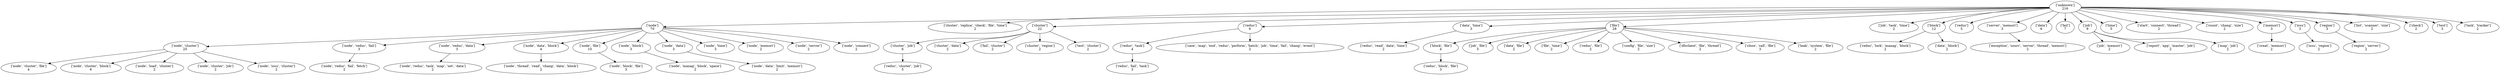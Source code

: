strict digraph  {
	"['unknown']
216" -> "['node']
70";
	"['unknown']
216" -> "['cluster', 'replica', 'check', 'file', 'time']
2";
	"['unknown']
216" -> "['cluster']
22";
	"['unknown']
216" -> "['reduc']
6";
	"['unknown']
216" -> "['data', 'time']
3";
	"['unknown']
216" -> "['file']
28";
	"['unknown']
216" -> "['job', 'task', 'time']
2";
	"['unknown']
216" -> "['block']
12";
	"['unknown']
216" -> "['reduc']
5";
	"['unknown']
216" -> "['server', 'memori']
3";
	"['unknown']
216" -> "['data']
6";
	"['unknown']
216" -> "['fail']
7";
	"['unknown']
216" -> "['job']
9";
	"['unknown']
216" -> "['time']
5";
	"['unknown']
216" -> "['start', 'connect', 'thread']
2";
	"['unknown']
216" -> "['count', 'chang', 'size']
2";
	"['unknown']
216" -> "['memori']
3";
	"['unknown']
216" -> "['issu']
3";
	"['unknown']
216" -> "['region']
3";
	"['unknown']
216" -> "['list', 'scanner', 'size']
2";
	"['unknown']
216" -> "['check']
2";
	"['unknown']
216" -> "['test']
3";
	"['unknown']
216" -> "['task', 'tracker']
2";
	"['node']
70" -> "['node', 'cluster']
25";
	"['node']
70" -> "['node', 'reduc', 'fail']
3";
	"['node']
70" -> "['node', 'reduc', 'data']
3";
	"['node']
70" -> "['node', 'data', 'block']
4";
	"['node']
70" -> "['node', 'file']
10";
	"['node']
70" -> "['node', 'block']
3";
	"['node']
70" -> "['node', 'data']
3";
	"['node']
70" -> "['node', 'time']
3";
	"['node']
70" -> "['node', 'memori']
2";
	"['node']
70" -> "['node', 'server']
2";
	"['node']
70" -> "['node', 'connect']
2";
	"['cluster']
22" -> "['cluster', 'job']
6";
	"['cluster']
22" -> "['cluster', 'data']
2";
	"['cluster']
22" -> "['fail', 'cluster']
2";
	"['cluster']
22" -> "['cluster', 'region']
2";
	"['cluster']
22" -> "['test', 'cluster']
2";
	"['reduc']
6" -> "['reduc', 'task']
4";
	"['reduc']
6" -> "['case', 'map', 'end', 'reduc', 'perform', 'batch', 'job', 'time', 'fail', 'chang', 'event']
2";
	"['data', 'time']
3" -> "['reduc', 'read', 'data', 'time']
2";
	"['file']
28" -> "['block', 'file']
4";
	"['file']
28" -> "['job', 'file']
5";
	"['file']
28" -> "['data', 'file']
2";
	"['file']
28" -> "['file', 'time']
2";
	"['file']
28" -> "['reduc', 'file']
2";
	"['file']
28" -> "['config', 'file', 'size']
2";
	"['file']
28" -> "['dfsclient', 'file', 'thread']
2";
	"['file']
28" -> "['close', 'call', 'file']
3";
	"['file']
28" -> "['leak', 'system', 'file']
2";
	"['block']
12" -> "['reduc', 'lock', 'manag', 'block']
2";
	"['block']
12" -> "['data', 'block']
2";
	"['server', 'memori']
3" -> "['exception', 'sourc', 'server', 'thread', 'memori']
2";
	"['job']
9" -> "['job', 'memori']
2";
	"['job']
9" -> "['report', 'app', 'master', 'job']
2";
	"['job']
9" -> "['map', 'job']
2";
	"['memori']
3" -> "['creat', 'memori']
2";
	"['issu']
3" -> "['issu', 'region']
2";
	"['region']
3" -> "['region', 'server']
2";
	"['node', 'cluster']
25" -> "['node', 'cluster', 'file']
4";
	"['node', 'cluster']
25" -> "['node', 'cluster', 'block']
6";
	"['node', 'cluster']
25" -> "['node', 'load', 'cluster']
2";
	"['node', 'cluster']
25" -> "['node', 'cluster', 'job']
2";
	"['node', 'cluster']
25" -> "['node', 'issu', 'cluster']
2";
	"['node', 'reduc', 'fail']
3" -> "['node', 'reduc', 'fail', 'fetch']
2";
	"['node', 'reduc', 'data']
3" -> "['node', 'reduc', 'task', 'map', 'set', 'data']
2";
	"['node', 'data', 'block']
4" -> "['node', 'thread', 'read', 'chang', 'data', 'block']
2";
	"['node', 'file']
10" -> "['node', 'block', 'file']
3";
	"['node', 'block']
3" -> "['node', 'manag', 'block', 'space']
2";
	"['node', 'data']
3" -> "['node', 'data', 'limit', 'memori']
2";
	"['cluster', 'job']
6" -> "['reduc', 'cluster', 'job']
5";
	"['reduc', 'task']
4" -> "['reduc', 'fail', 'task']
3";
	"['block', 'file']
4" -> "['reduc', 'block', 'file']
3";
}
